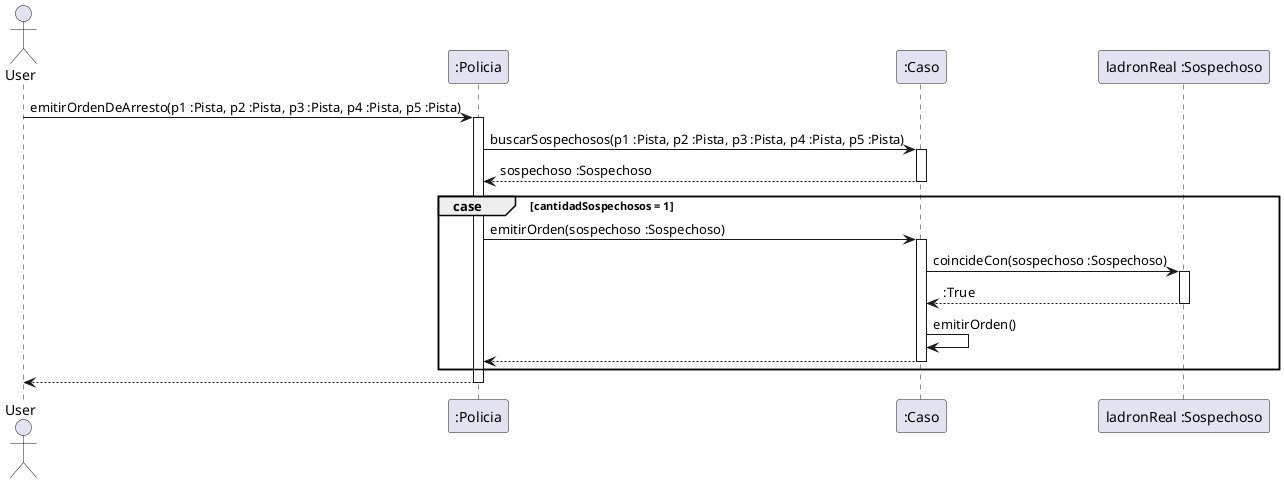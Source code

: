 @startuml

Actor User

User -> ":Policia" : emitirOrdenDeArresto(p1 :Pista, p2 :Pista, p3 :Pista, p4 :Pista, p5 :Pista)
Activate ":Policia"

":Policia" -> ":Caso" : buscarSospechosos(p1 :Pista, p2 :Pista, p3 :Pista, p4 :Pista, p5 :Pista)
activate ":Caso"

":Caso" --> ":Policia" : sospechoso :Sospechoso
deactivate ":Caso"

group case [cantidadSospechosos = 1]

    ":Policia" -> ":Caso" : emitirOrden(sospechoso :Sospechoso)
    activate ":Caso"

    ":Caso" -> "ladronReal :Sospechoso" : coincideCon(sospechoso :Sospechoso)
    activate "ladronReal :Sospechoso"

    "ladronReal :Sospechoso" --> ":Caso" : :True
    deactivate "ladronReal :Sospechoso"

    ":Caso" -> ":Caso" : emitirOrden()

    ":Caso" --> ":Policia"
    deactivate ":Caso"

end

":Policia" --> User
deactivate ":Policia"

@enduml